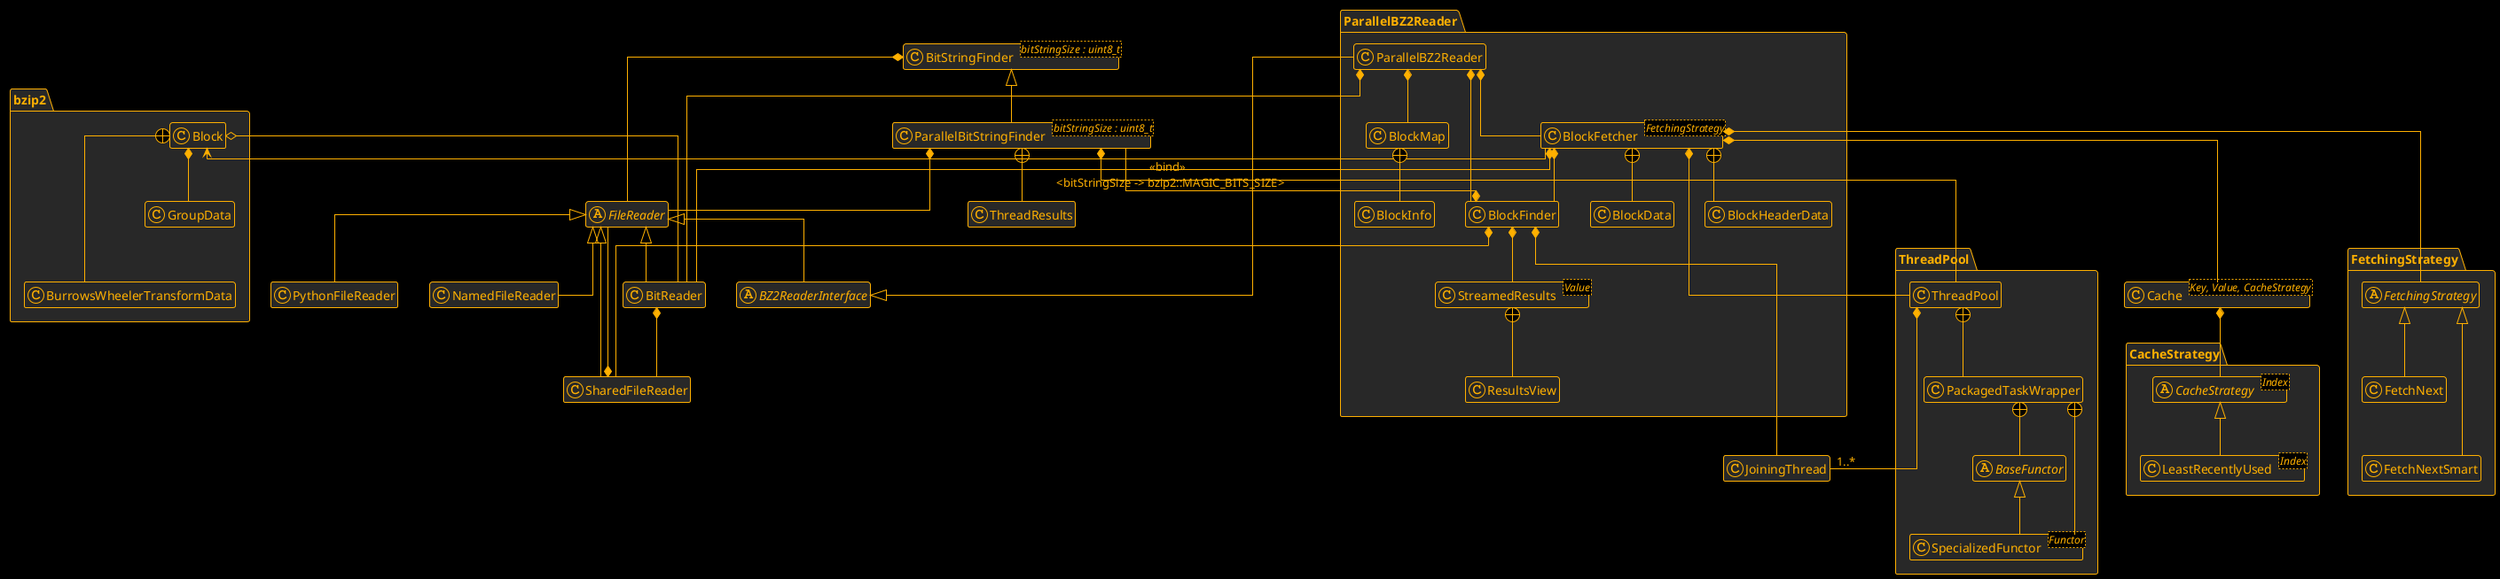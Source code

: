 @startuml

' bluegray cerulean-outline crt-amber materia-outline mimeograph cyborg
!theme crt-amber

'!pragma svek_trace on
/'
generate in your local folder two intermediate files:
    foo.dot : intermediate file in "dot" language provided to GraphViz
    foo.svg : intermediate result file which is going to be parsed by PlantUML to retrieve element positions.
'/

'skinparam backgroundColor #121212
skinparam backgroundColor #000000

/' Use the UML symbols +-#~ for visibility instead of PlantUML-specific icons '/
skinparam classAttributeIconSize 0

set namespaceSeparator ::

hide empty
hide members


'left to right direction  ' Only takes more space vertically, does not reduce width :/
'top to bottom direction

skinparam linetype ortho
'skinparam linetype polyline

/'
"linetype ortho" looks the best imo, but it does not work at all with arrow labels
as they are place too far away to be meaningful. Same bug applies to polyline. See:
  https://forum.plantuml.net/1608/is-it-possible-to-only-use-straight-lines-in-a-class-diagram
  https://crashedmind.github.io/PlantUMLHitchhikersGuide/layout/layout.html#linetype-polyline-ortho
  https://github.com/plantuml/plantuml/issues/149
'/


together {
abstract class FileReader {
    '+~FileReader()
    +{abstract} closed() : bool {query}
    +{abstract} eof() : bool {query}
    +{abstract} seekable() : bool {query}
    +{abstract} fileno() : int {query}
    +{abstract} seek(long long int offset, int origin) : size_t
    +{abstract} size() : size_t {query}
    +{abstract} tell() : size_t {query}
    +{abstract} close() : void
}


class BitReader {
    -{static} determineFileSize(int fileNumber) : size_t
    -{static} determineSeekable(int fileNumber) : size_t
    +{static} fdFilePath(int fileDescriptor) : std::string
    ..
    +BitReader(std::string filePath)
    +BitReader(int fileDescriptor)
    +BitReader(const uint8_t* buffer, size_t size, uint8_t offsetBits)
    +BitReader(std::vector<uint8_t>&& buffer, uint8_t offsetBits)
    +BitReader(BitReader&& other)
    +BitReader(const BitReader& other)
    '+~BitReader()
    +read(char* outputBuffer, size_t nBytesToRead) : size_t
    +seek(long long int offsetBits, int origin) : size_t
    -seekInternal(long long int offsetBits, int origin) : size_t
    +read(uint8_t bitsWanted) : uint32_t
    +read() : uint32_t
    +read64(uint8_t bitsWanted) : uint64_t
    +close() : void
    -readSafe(uint8_t) : uint32_t
    -init() : void
    -refillBuffer() : void
    .. queries ..
    +fp() : FILE* {query}
    +closed() : bool {query}
    +eof() : bool {query}
    +seekable() : bool {query}
    +fileno() : int {query}
    +size() : size_t {query}
    +tell() : size_t {query}
    +buffer() : std::vector<std::uint8_t>& {query}
    --
    -{static} nLowestBitsSet(uint8_t nBitsSet) : T
    -{static} nLowestBitsSet() : T
    +{static} NO_FILE : int
    +{static} IOBUF_SIZE : size_t
    ..
    -m_filePath : std::string
    +m_readBitsCount : size_t
    -m_fileDescriptor : int
    -m_lastReadSuccessful : bool
    -m_inbuf : std::vector<uint8_t>
    +m_inbufBits : uint32_t
    -m_inbufPos : uint32_t
    +m_inbufBitCount : uint8_t
    -m_offsetBits : uint8_t
    -m_file : unique_file_ptr
}

class NamedFileReader {
}

class SharedFileReader {
}

class PythonFileReader {
}

FileReader <|-- BZ2ReaderInterface
FileReader <|-- BitReader
FileReader <|-- NamedFileReader
FileReader <|-- SharedFileReader
FileReader <|-- PythonFileReader

SharedFileReader *-- FileReader
BitReader *-- SharedFileReader

abstract class BZ2ReaderInterface {
    '+~BZ2ReaderInterface()
    +{abstract} blockOffsetsComplete() : bool {query}
    +{abstract} read(const int outputFileDescriptor, char* const outputBuffer, const size_t nBytesToRead) : size_t
    +{abstract} tellCompressed() : size_t {query}
    +{abstract} availableBlockOffsets() : std::map<size_t , size_t> {query}
    +{abstract} blockOffsets() : std::map<size_t , size_t>
    +{abstract} setBlockOffsets(std::map<size_t, size_t> offsets) : void
}
}


namespace bzip2 {
    class Block {
        +Block()
        +Block(Block& &)
        +Block(BitReader& bitReader)
        +operator=(Block& &) : Block&
        +bitReader() : BitReader&
        +eof() : bool {query}
        +eos() : bool {query}
        +readBlockData() : void
        ..
        -getBits() : uint32_t
        -getBits(uint8_t nBits) : uint32_t
        -readBlockHeader() : void
        --
        +bwdata : BurrowsWheelerTransformData
        +isRandomized : bool
        +groupCount : int
        +encodedOffsetInBits : size_t
        +encodedSizeInBits : size_t
        +groups : std::array<GroupData, MAX_GROUPS>
        +selectors : std::array<char, 32768>
        +mtfSymbol : std::array<uint8_t, 256>
        +symbolToByte : std::array<uint8_t, 256>
        +selectors_used : uint16_t
        +magicBytes : uint64_t
        +symbolCount : unsigned int
        ..
        -m_bitReader : BitReader*
        -m_atEndOfFile : bool
        -m_atEndOfStream : bool
    }

    class BurrowsWheelerTransformData {
        +prepare() : void
        +decodeBlock(const uint32_t nMaxBytesToDecode, char* outputBuffer) : uint32_t
        --
        +writeCount : int
        +writeCurrent : int
        +writePos : int
        +writeRun : int
        +byteCount : std::array<int, 256>
        +dbuf : std::vector<uint32_t>
        +dataCRC : uint32_t
        +headerCRC : uint32_t
        +origPtr : uint32_t
    }

    class GroupData {
        +limit : std::array<int, MAX_HUFCODE_BITS + 1>
        +base : std::array<int, MAX_HUFCODE_BITS>
        +permute : std::array<uint16_t, MAX_SYMBOLS>
        +maxLen : uint8_t
        +minLen : uint8_t
    }

    Block *-- GroupData
    Block +--- BurrowsWheelerTransformData
    Block o--- ::BitReader
}


/'
class BZ2Reader {
    +BZ2Reader(const std::string& filePath)
    +BZ2Reader(int fileDescriptor)
    +BZ2Reader(const char* bz2Data, const size_t size)
    -readBlockHeader(size_t bitsOffset) : BlockHeader
    +blockOffsetsComplete() : bool {query}
    +closed() : bool {query}
    +eof() : bool {query}
    +seekable() : bool {query}
    +fileno() : int {query}
    -decodeStream(int outputFileDescriptor, char* outputBuffer, size_t nMaxBytesToDecode) : size_t
    -flushOutputBuffer(int outputFileDescriptor, char* outputBuffer, size_t maxBytesToFlush) : size_t
    +read(const int outputFileDescriptor, char* const outputBuffer, const size_t nBytesToRead) : size_t
    +seek(long long int offset, int origin) : size_t
    +size() : size_t {query}
    +tell() : size_t {query}
    +tellCompressed() : size_t {query}
    +{static} IOBUF_SIZE : static constexpr size_t
    +availableBlockOffsets() : std::map<size_t , size_t> {query}
    +blockOffsets() : std::map<size_t , size_t>
    +crc() : uint32_t {query}
    +close() : void
    #readBzip2Header() : void
    +setBlockOffsets(std::map<size_t, size_t> offsets) : void
    --
    #m_bitReader : BitReader
    -m_lastHeader : Block
    #m_atEndOfFile : bool
    #m_blockToDataOffsetsComplete : bool
    #m_currentPosition : size_t
    -m_decodedBufferPos : size_t
    -m_decodedBytesCount : size_t
    #m_blockToDataOffsets : std::map<size_t, size_t>
    -m_decodedBuffer : std::vector<char>
    #m_calculatedStreamCRC : uint32_t
    #m_streamCRC : uint32_t
    #m_blockSize100k : uint8_t
}

BZ2ReaderInterface <|-- BZ2Reader
BZ2Reader *--- BitReader
BZ2Reader *-- bzip2::Block
'/


together {
namespace CacheStrategy {
    abstract class CacheStrategy <Index> {
        '+~CacheStrategy()
        +{abstract} evict() : std::optional<Index>
        +{abstract} touch(Index index) : void
    }

    class LeastRecentlyUsed <Index> {
        +LeastRecentlyUsed()
        +evict() : std::optional<Index>
        +touch(Index index) : void
        --
        -m_lastUsage : std::map<Index, size_t>
    }

    CacheStrategy <|-- LeastRecentlyUsed
}


class Cache <Key, Value, CacheStrategy> {
    +Cache(size_t maxCacheSize)
    +test(const Key& key) : bool {query}
    +capacity() : size_t {query}
    +hits() : size_t {query}
    +misses() : size_t {query}
    +size() : size_t {query}
    +get(const Key& key) : std::optional<Value>
    +insert(Key key, Value value) : void
    +resetStatistics() : void
    +touch(const Key& key) : void
    --
    -m_cacheStrategy : CacheStrategy
    -m_hits : size_t
    -m_misses : size_t
    -m_maxCacheSize : size_t const
    -m_cache : std::map<Key, Value>
}

Cache *-- CacheStrategy::CacheStrategy
}

class JoiningThread {
    +JoiningThread(T_Args&& ... args)
    +JoiningThread(JoiningThread& &)
    '+~JoiningThread()
    +joinable() : bool {query}
    +get_id() : std::thread::id {query}
    +join() : void
    --
    -m_thread : std::thread
}


namespace ThreadPool {
    class ThreadPool {
        +ThreadPool(unsigned int nThreads)
        +future<decltype(std::declval<T_Functor>( ) ( ) )>submitTask ( T_Functor task)
        '+~ThreadPool()
        +size() : size_t {query}
        +unprocessedTasksCount() : size_t {query}
        -workerMain() : void
        --
        -m_mutex : mutable std::mutex
        -m_threadPoolRunning : std::atomic<bool>
        -m_pingWorkers : std::condition_variable
        -m_tasks : std::deque<PackagedTaskWrapper>
        -m_threads : std::vector<JoiningThread>
    }


    class PackagedTaskWrapper {
        +PackagedTaskWrapper(T_Functor&& functor)
        +operator()() : void
        --
        -m_impl : std::unique_ptr<BaseFunctor>
    }


    abstract class BaseFunctor {
        '+~BaseFunctor()
        +{abstract} operator()() : void
    }


    class SpecializedFunctor <Functor> {
        +SpecializedFunctor(T_Functor&& functor)
        +operator()() : void
        --
        -m_functor : T_Functor
    }


    ThreadPool +-- PackagedTaskWrapper
    PackagedTaskWrapper +-- BaseFunctor
    PackagedTaskWrapper +-- SpecializedFunctor

    BaseFunctor <|-- SpecializedFunctor

    ThreadPool *--- "1..*" ::JoiningThread
}


together {
class BitStringFinder <bitStringSize : uint8_t> {
    +BitStringFinder(BitStringFinder& &)
    +BitStringFinder(std::string const& filePath, uint64_t bitStringToFind, size_t fileBufferSizeBytes)
    +BitStringFinder(int fileDescriptor, uint64_t bitStringToFind, size_t fileBufferSizeBytes)
    +BitStringFinder(const char* buffer, size_t size, uint64_t bitStringToFind)
    #BitStringFinder(uint64_t bitStringToFind, size_t fileBufferSizeBytes, std::string const& filePath)
    '+~BitStringFinder()
    +{static} createdShiftedBitStringLUT(uint64_t bitString, bool includeLastFullyShifted) : ShiftedLUTTable
    +eof() : bool {query}
    +seekable() : bool {query}
    #m_fileChunksInBytes : const size_t
    #m_bitStringToFind : const uint64_t
    #m_movingBitsToKeep : const uint8_t
    #m_movingBytesToKeep : const uint8_t
    #m_file : const unique_file_ptr
    +{static} mask(uint8_t length) : constexpr T
    +find() : size_t
    +{static} findBitString(const uint8_t* buffer, size_t bufferSize, uint64_t bitString, uint8_t firstBitsToIgnore) : size_t
    #m_bufferBitsRead : size_t
    #m_nTotalBytesRead : size_t
    #refillBuffer() : size_t
    +{static} fdFilePath(int fileDescriptor) : std::string
    #m_buffer : std::vector<char>
    #m_movingWindow : uint64_t
}

class ParallelBitStringFinder <bitStringSize : uint8_t> {
    +ParallelBitStringFinder(std::string const& filePath, uint64_t bitStringToFind, size_t parallelization, size_t requestedBytes, size_t fileBufferSizeBytes)
    +ParallelBitStringFinder(int fileDescriptor, uint64_t bitStringToFind, size_t parallelization, size_t requestedBytes, size_t fileBufferSizeBytes)
    +ParallelBitStringFinder(const char* buffer, size_t size, uint64_t bitStringToFind)
    +~ParallelBitStringFinder()
    -{static} chunkSize(size_t const fileBufferSizeBytes, size_t const requestedBytes, size_t const parallelization) : constexpr size_t
    +find() : size_t
    -{static} workerMain(char const* const buffer, size_t const bufferSizeInBytes, uint8_t const firstBitsToIgnore, uint64_t const bitStringToFind, size_t const bitOffsetToAdd, ThreadResults result) : void
    --
    -m_threadPool : ThreadPool
    -m_requestedBytes : const size_t
    -m_threadResults : std::list<ThreadResults>
}

BitStringFinder <|-- ParallelBitStringFinder
BitStringFinder *-- FileReader
ParallelBitStringFinder *--- ThreadPool::ThreadPool
ParallelBitStringFinder *-- FileReader


class ThreadResults {
    +changed : std::condition_variable
    +future : std::future<void>
    +mutex : std::mutex
    +foundOffsets : std::queue<size_t>
}
}

/'
class ThreadSafeOutput {
    +ThreadSafeOutput()
    +string() {query}
    +operator<<(const T& value) : ThreadSafeOutput&
    +str() : std::string {query}
    --
    -m_out : std::stringstream
}
'/

ParallelBitStringFinder +-- ThreadResults


namespace FetchingStrategy {
    class FetchNext {
        -{static} MEMORY_SIZE : static constexpr size_t
        +prefetch(size_t maxAmountToPrefetch) : std::vector<size_t> {query}
        +fetch(size_t index) : void
        --
        -m_lastFetched : std::optional<size_t>
    }

    class FetchNextSmart {
        -{static} MEMORY_SIZE : static constexpr size_t
        +prefetch(size_t maxAmountToPrefetch) : std::vector<size_t> {query}
        +fetch(size_t index) : void
        --
        -m_previousIndexes : std::deque<size_t>
    }

    abstract class FetchingStrategy {
        '+~FetchingStrategy()
        +{abstract} prefetch(size_t maxAmountToPrefetch) : std::vector<size_t> {query}
        +{abstract} fetch(size_t index) : void
    }

    FetchingStrategy <|-- FetchNext
    FetchingStrategy <|--- FetchNextSmart
}


namespace ParallelBZ2Reader{
    class StreamedResults <Value> {
        +results() : ResultsView {query}
        +finalized() : bool {query}
        +size() : size_t {query}
        +get(size_t position, double timeoutInSeconds) : std::optional<Value> {query}
        +finalize(std::optional<size_t> resultsCount) : void
        +push(Value value) : void
        +setResults(deque<Value> results) : void
        --
        -m_results : deque<Value>
        -m_changed : mutable std::condition_variable
        -m_mutex : mutable std::mutex
        -m_finalized : std::atomic<bool>
    }


    class ResultsView {
        +ResultsView(deque<Value> results, std::mutex* mutex)
        +results() : Values& {query}
        --
        -m_results : deque<Value>
        -m_lock : std::scoped_lock<std::mutex>const
    }


    StreamedResults +-- ResultsView


    ' class BlockFetcher <template<typename FetchingStrategy=FetchingStrategy::FetchNextSmart>> {
    class BlockFetcher <FetchingStrategy> {
        +BlockFetcher(BitReader bitReader, std::shared_ptr<BlockFinder> blockFinder, size_t parallelization)
    '    +~BlockFetcher()
        +readBlockHeader(size_t blockOffset) : BlockHeaderData {query}
        +get(size_t blockOffset, std::optional<size_t> dataBlockIndex) : std::shared_ptr<BlockData>
        ..
        -decodeBlock(size_t blockOffset) : BlockData {query}
        --
        -m_cache : Cache<size_t, std::shared_ptr<BlockData>>
        -m_fetchingStrategy : FetchingStrategy
        -m_threadPool : ThreadPool
        -m_bitReader : const BitReader
        -m_parallelization : const size_t
        -m_blockFinder : const std::shared_ptr<BlockFinder>
        -m_analyticsMutex : mutable std::mutex
        -m_cancelThreadsCondition : std::condition_variable
        -m_prefetching : std::map<size_t, std::future<BlockData>>
        -m_blockSize100k : uint8_t
    }


    class BlockFinder {
        +BlockFinder(int fileDescriptor, size_t parallelization)
        +BlockFinder(char const* buffer, size_t size, size_t parallelization)
        +BlockFinder(std::string const& filePath, size_t parallelization)
    '    +~BlockFinder()
        +finalized() : bool {query}
        +find(size_t encodedBlockOffsetInBits) : size_t {query}
        +size() : size_t {query}
        +get(size_t blockNumber, double timeoutInSeconds) : std::optional<size_t>
        +finalize(std::optional<size_t> blockCount) : void
        +setBlockOffsets(StreamedResults<size_t>::Values blockOffsets) : void
        +startThreads() : void
        +stopThreads() : void
        ..
        -blockFinderMain() : void
        --
        -m_bitStringFinder : std::unique_ptr<BitStringFinder>
        -m_blockFinder : std::unique_ptr<JoiningThread>
        -m_blockOffsets : StreamedResults<size_t>
        -m_prefetchCount : const size_t
        -m_mutex : mutable std::mutex
        -m_changed : std::condition_variable
    }

    'BlockFinder *--- "1" ::ParallelBitStringFinder
    BlockFinder *--- ::ParallelBitStringFinder : <<bind>> \n <bitStringSize -> bzip2::MAGIC_BITS_SIZE>
    BlockFinder *-- ::JoiningThread
    BlockFinder *-- StreamedResults
    BlockFinder *--- ::SharedFileReader
    ' : <<bind>> \n <Value -> size_t>

    class BlockMap {
        +BlockMap()
        +findDataOffset(size_t dataOffset) : BlockInfo {query}
        +finalized() : bool {query}
        +dataBlockCount() : size_t {query}
        +blockOffsets() : std::map<size_t , size_t> {query}
        +back() : std::pair<size_t , size_t> {query}
        +finalize() : void
        +push(size_t encodedBlockOffset, size_t encodedSize, size_t decodedSize) : void
        +setBlockOffsets(std::map<size_t, size_t>const& blockOffsets) : void
        --
        -m_mutex : mutable std::mutex
        -m_eosBlocks : std::vector<size_t>
        -m_blockToDataOffsets : std::vector<std::pair<size_t, size_t>>
    }


    class BlockData {
        +data : std::vector<uint8_t>
    }


    class BlockHeaderData {
    }


    class BlockInfo {
        +contains(size_t dataOffset) : bool {query}
    }

    BlockFetcher *--- ::BitReader
    BlockFetcher *-- BlockFinder
    BlockFetcher *--- ::Cache
    BlockFetcher *--- ::FetchingStrategy::FetchingStrategy
    BlockFetcher *--- ::ThreadPool::ThreadPool
    BlockFetcher +-- BlockData
    BlockFetcher +-- BlockHeaderData
    BlockFetcher -left--> ::bzip2::Block

    BlockMap +-- BlockInfo

    class ParallelBZ2Reader {
        +ParallelBZ2Reader(int fileDescriptor, size_t parallelization)
        +ParallelBZ2Reader(const char* bz2Data, const size_t size, size_t parallelization)
        +ParallelBZ2Reader(const std::string& filePath, size_t parallelization)
        +blockOffsetsComplete() : bool {query}
        +closed() : bool {query}
        +eof() : bool {query}
        +seekable() : bool {query}
        +fileno() : int {query}
        +read(const int outputFileDescriptor, char* const outputBuffer, const size_t nBytesToRead) : size_t
        +seek(long long int offset, int origin) : size_t
        +size() : size_t {query}
        +tell() : size_t {query}
        +tellCompressed() : size_t {query}
        +availableBlockOffsets() : std::map<size_t , size_t> {query}
        +blockOffsets() : std::map<size_t , size_t>
        +close() : void
        +joinThreads() : void
        +setBlockOffsets(std::map<size_t, size_t> offsets) : void
        ..
        -blockFetcher() : BlockFetcher&
        -blockFinder() : BlockFinder&
        -writeResult(int const outputFileDescriptor, char* const outputBuffer, char const* const dataToWrite, size_t const dataToWriteSize) : size_t
        -setBlockFinderOffsets(const std::map<size_t, size_t>& offsets) : void
        --
        -m_bitReader : BitReader
        -m_atEndOfFile : bool
        -m_currentPosition : size_t
        -m_fetcherParallelization : size_t const
        -m_startBlockFinder : std::function<std::shared_ptr<BlockFinder>(void)>
        -m_blockFinder : std::shared_ptr<BlockFinder>
        -m_blockFetcher : std::unique_ptr<BlockFetcher>
    }

    ::BZ2ReaderInterface <|-- ParallelBZ2Reader
    ParallelBZ2Reader *--- ::BitReader
    ParallelBZ2Reader *-- BlockFetcher
    ParallelBZ2Reader *-- BlockFinder
    ParallelBZ2Reader *-- BlockMap
}

/' Layouting tricks '/

@enduml
